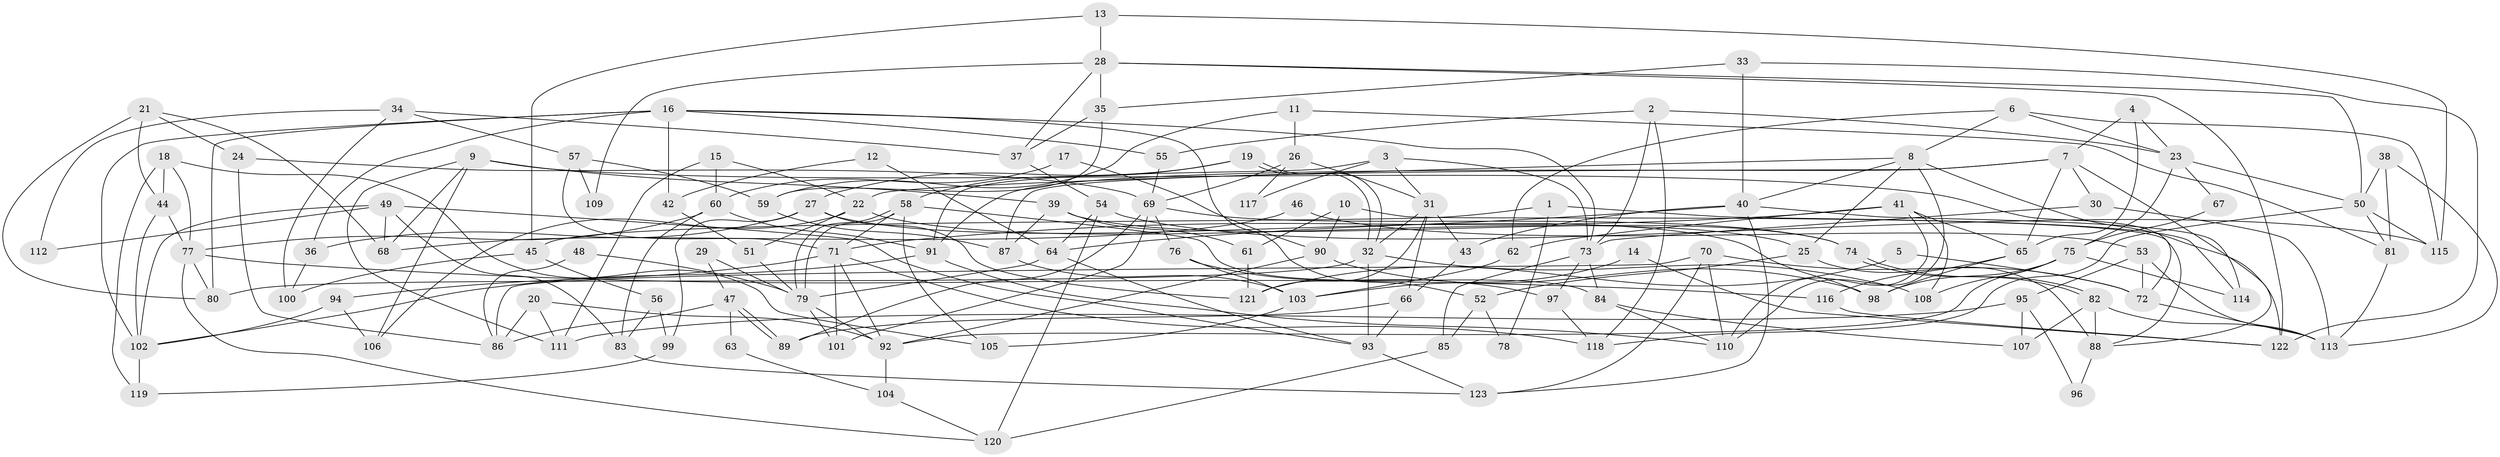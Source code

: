 // coarse degree distribution, {2: 0.06557377049180328, 5: 0.21311475409836064, 4: 0.29508196721311475, 6: 0.09836065573770492, 3: 0.18032786885245902, 7: 0.01639344262295082, 12: 0.01639344262295082, 8: 0.01639344262295082, 10: 0.03278688524590164, 14: 0.01639344262295082, 9: 0.04918032786885246}
// Generated by graph-tools (version 1.1) at 2025/53/03/04/25 21:53:53]
// undirected, 123 vertices, 246 edges
graph export_dot {
graph [start="1"]
  node [color=gray90,style=filled];
  1;
  2;
  3;
  4;
  5;
  6;
  7;
  8;
  9;
  10;
  11;
  12;
  13;
  14;
  15;
  16;
  17;
  18;
  19;
  20;
  21;
  22;
  23;
  24;
  25;
  26;
  27;
  28;
  29;
  30;
  31;
  32;
  33;
  34;
  35;
  36;
  37;
  38;
  39;
  40;
  41;
  42;
  43;
  44;
  45;
  46;
  47;
  48;
  49;
  50;
  51;
  52;
  53;
  54;
  55;
  56;
  57;
  58;
  59;
  60;
  61;
  62;
  63;
  64;
  65;
  66;
  67;
  68;
  69;
  70;
  71;
  72;
  73;
  74;
  75;
  76;
  77;
  78;
  79;
  80;
  81;
  82;
  83;
  84;
  85;
  86;
  87;
  88;
  89;
  90;
  91;
  92;
  93;
  94;
  95;
  96;
  97;
  98;
  99;
  100;
  101;
  102;
  103;
  104;
  105;
  106;
  107;
  108;
  109;
  110;
  111;
  112;
  113;
  114;
  115;
  116;
  117;
  118;
  119;
  120;
  121;
  122;
  123;
  1 -- 45;
  1 -- 114;
  1 -- 78;
  2 -- 118;
  2 -- 73;
  2 -- 23;
  2 -- 55;
  3 -- 31;
  3 -- 73;
  3 -- 91;
  3 -- 117;
  4 -- 7;
  4 -- 23;
  4 -- 65;
  5 -- 121;
  5 -- 72;
  6 -- 23;
  6 -- 62;
  6 -- 8;
  6 -- 115;
  7 -- 91;
  7 -- 65;
  7 -- 30;
  7 -- 87;
  7 -- 88;
  8 -- 110;
  8 -- 22;
  8 -- 25;
  8 -- 40;
  8 -- 122;
  9 -- 72;
  9 -- 111;
  9 -- 39;
  9 -- 68;
  9 -- 106;
  10 -- 88;
  10 -- 61;
  10 -- 90;
  11 -- 26;
  11 -- 81;
  11 -- 59;
  12 -- 42;
  12 -- 64;
  13 -- 45;
  13 -- 115;
  13 -- 28;
  14 -- 122;
  14 -- 103;
  15 -- 60;
  15 -- 22;
  15 -- 111;
  16 -- 80;
  16 -- 55;
  16 -- 36;
  16 -- 42;
  16 -- 52;
  16 -- 73;
  16 -- 102;
  17 -- 60;
  17 -- 90;
  18 -- 105;
  18 -- 77;
  18 -- 44;
  18 -- 119;
  19 -- 58;
  19 -- 32;
  19 -- 32;
  19 -- 27;
  20 -- 92;
  20 -- 86;
  20 -- 111;
  21 -- 68;
  21 -- 44;
  21 -- 24;
  21 -- 80;
  22 -- 25;
  22 -- 51;
  22 -- 106;
  23 -- 50;
  23 -- 67;
  23 -- 75;
  24 -- 69;
  24 -- 86;
  25 -- 88;
  25 -- 52;
  26 -- 69;
  26 -- 31;
  26 -- 117;
  27 -- 98;
  27 -- 36;
  27 -- 99;
  27 -- 121;
  28 -- 35;
  28 -- 37;
  28 -- 50;
  28 -- 109;
  28 -- 122;
  29 -- 79;
  29 -- 47;
  30 -- 73;
  30 -- 113;
  31 -- 66;
  31 -- 32;
  31 -- 43;
  31 -- 121;
  32 -- 93;
  32 -- 80;
  32 -- 108;
  33 -- 122;
  33 -- 40;
  33 -- 35;
  34 -- 37;
  34 -- 57;
  34 -- 100;
  34 -- 112;
  35 -- 37;
  35 -- 59;
  36 -- 100;
  37 -- 54;
  38 -- 113;
  38 -- 50;
  38 -- 81;
  39 -- 87;
  39 -- 61;
  39 -- 74;
  40 -- 43;
  40 -- 64;
  40 -- 114;
  40 -- 123;
  41 -- 108;
  41 -- 65;
  41 -- 62;
  41 -- 71;
  41 -- 110;
  42 -- 51;
  43 -- 66;
  44 -- 77;
  44 -- 102;
  45 -- 100;
  45 -- 56;
  46 -- 68;
  46 -- 53;
  47 -- 86;
  47 -- 89;
  47 -- 89;
  47 -- 63;
  48 -- 86;
  48 -- 79;
  49 -- 102;
  49 -- 83;
  49 -- 68;
  49 -- 93;
  49 -- 112;
  50 -- 81;
  50 -- 115;
  50 -- 118;
  51 -- 79;
  52 -- 78;
  52 -- 85;
  53 -- 72;
  53 -- 95;
  53 -- 113;
  54 -- 120;
  54 -- 115;
  54 -- 64;
  55 -- 69;
  56 -- 83;
  56 -- 99;
  57 -- 59;
  57 -- 71;
  57 -- 109;
  58 -- 71;
  58 -- 79;
  58 -- 79;
  58 -- 84;
  58 -- 105;
  59 -- 87;
  60 -- 91;
  60 -- 77;
  60 -- 83;
  61 -- 121;
  62 -- 103;
  63 -- 104;
  64 -- 79;
  64 -- 93;
  65 -- 98;
  65 -- 116;
  66 -- 93;
  66 -- 89;
  67 -- 75;
  69 -- 101;
  69 -- 74;
  69 -- 76;
  69 -- 89;
  70 -- 123;
  70 -- 110;
  70 -- 72;
  70 -- 86;
  71 -- 94;
  71 -- 92;
  71 -- 101;
  71 -- 118;
  72 -- 113;
  73 -- 84;
  73 -- 85;
  73 -- 97;
  74 -- 82;
  74 -- 82;
  75 -- 92;
  75 -- 98;
  75 -- 108;
  75 -- 114;
  76 -- 97;
  76 -- 103;
  77 -- 80;
  77 -- 116;
  77 -- 120;
  79 -- 92;
  79 -- 101;
  81 -- 113;
  82 -- 113;
  82 -- 88;
  82 -- 107;
  83 -- 123;
  84 -- 110;
  84 -- 107;
  85 -- 120;
  87 -- 103;
  88 -- 96;
  90 -- 92;
  90 -- 98;
  91 -- 102;
  91 -- 110;
  92 -- 104;
  93 -- 123;
  94 -- 102;
  94 -- 106;
  95 -- 107;
  95 -- 111;
  95 -- 96;
  97 -- 118;
  99 -- 119;
  102 -- 119;
  103 -- 105;
  104 -- 120;
  116 -- 122;
}

